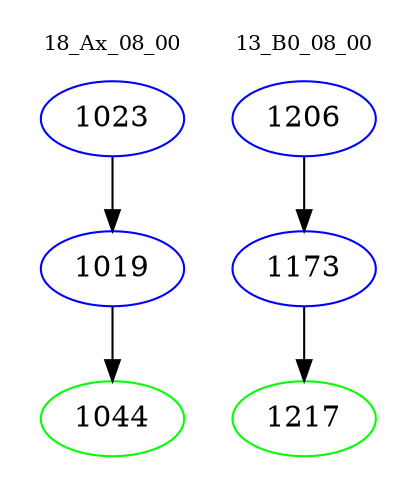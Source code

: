 digraph{
subgraph cluster_0 {
color = white
label = "18_Ax_08_00";
fontsize=10;
T0_1023 [label="1023", color="blue"]
T0_1023 -> T0_1019 [color="black"]
T0_1019 [label="1019", color="blue"]
T0_1019 -> T0_1044 [color="black"]
T0_1044 [label="1044", color="green"]
}
subgraph cluster_1 {
color = white
label = "13_B0_08_00";
fontsize=10;
T1_1206 [label="1206", color="blue"]
T1_1206 -> T1_1173 [color="black"]
T1_1173 [label="1173", color="blue"]
T1_1173 -> T1_1217 [color="black"]
T1_1217 [label="1217", color="green"]
}
}
